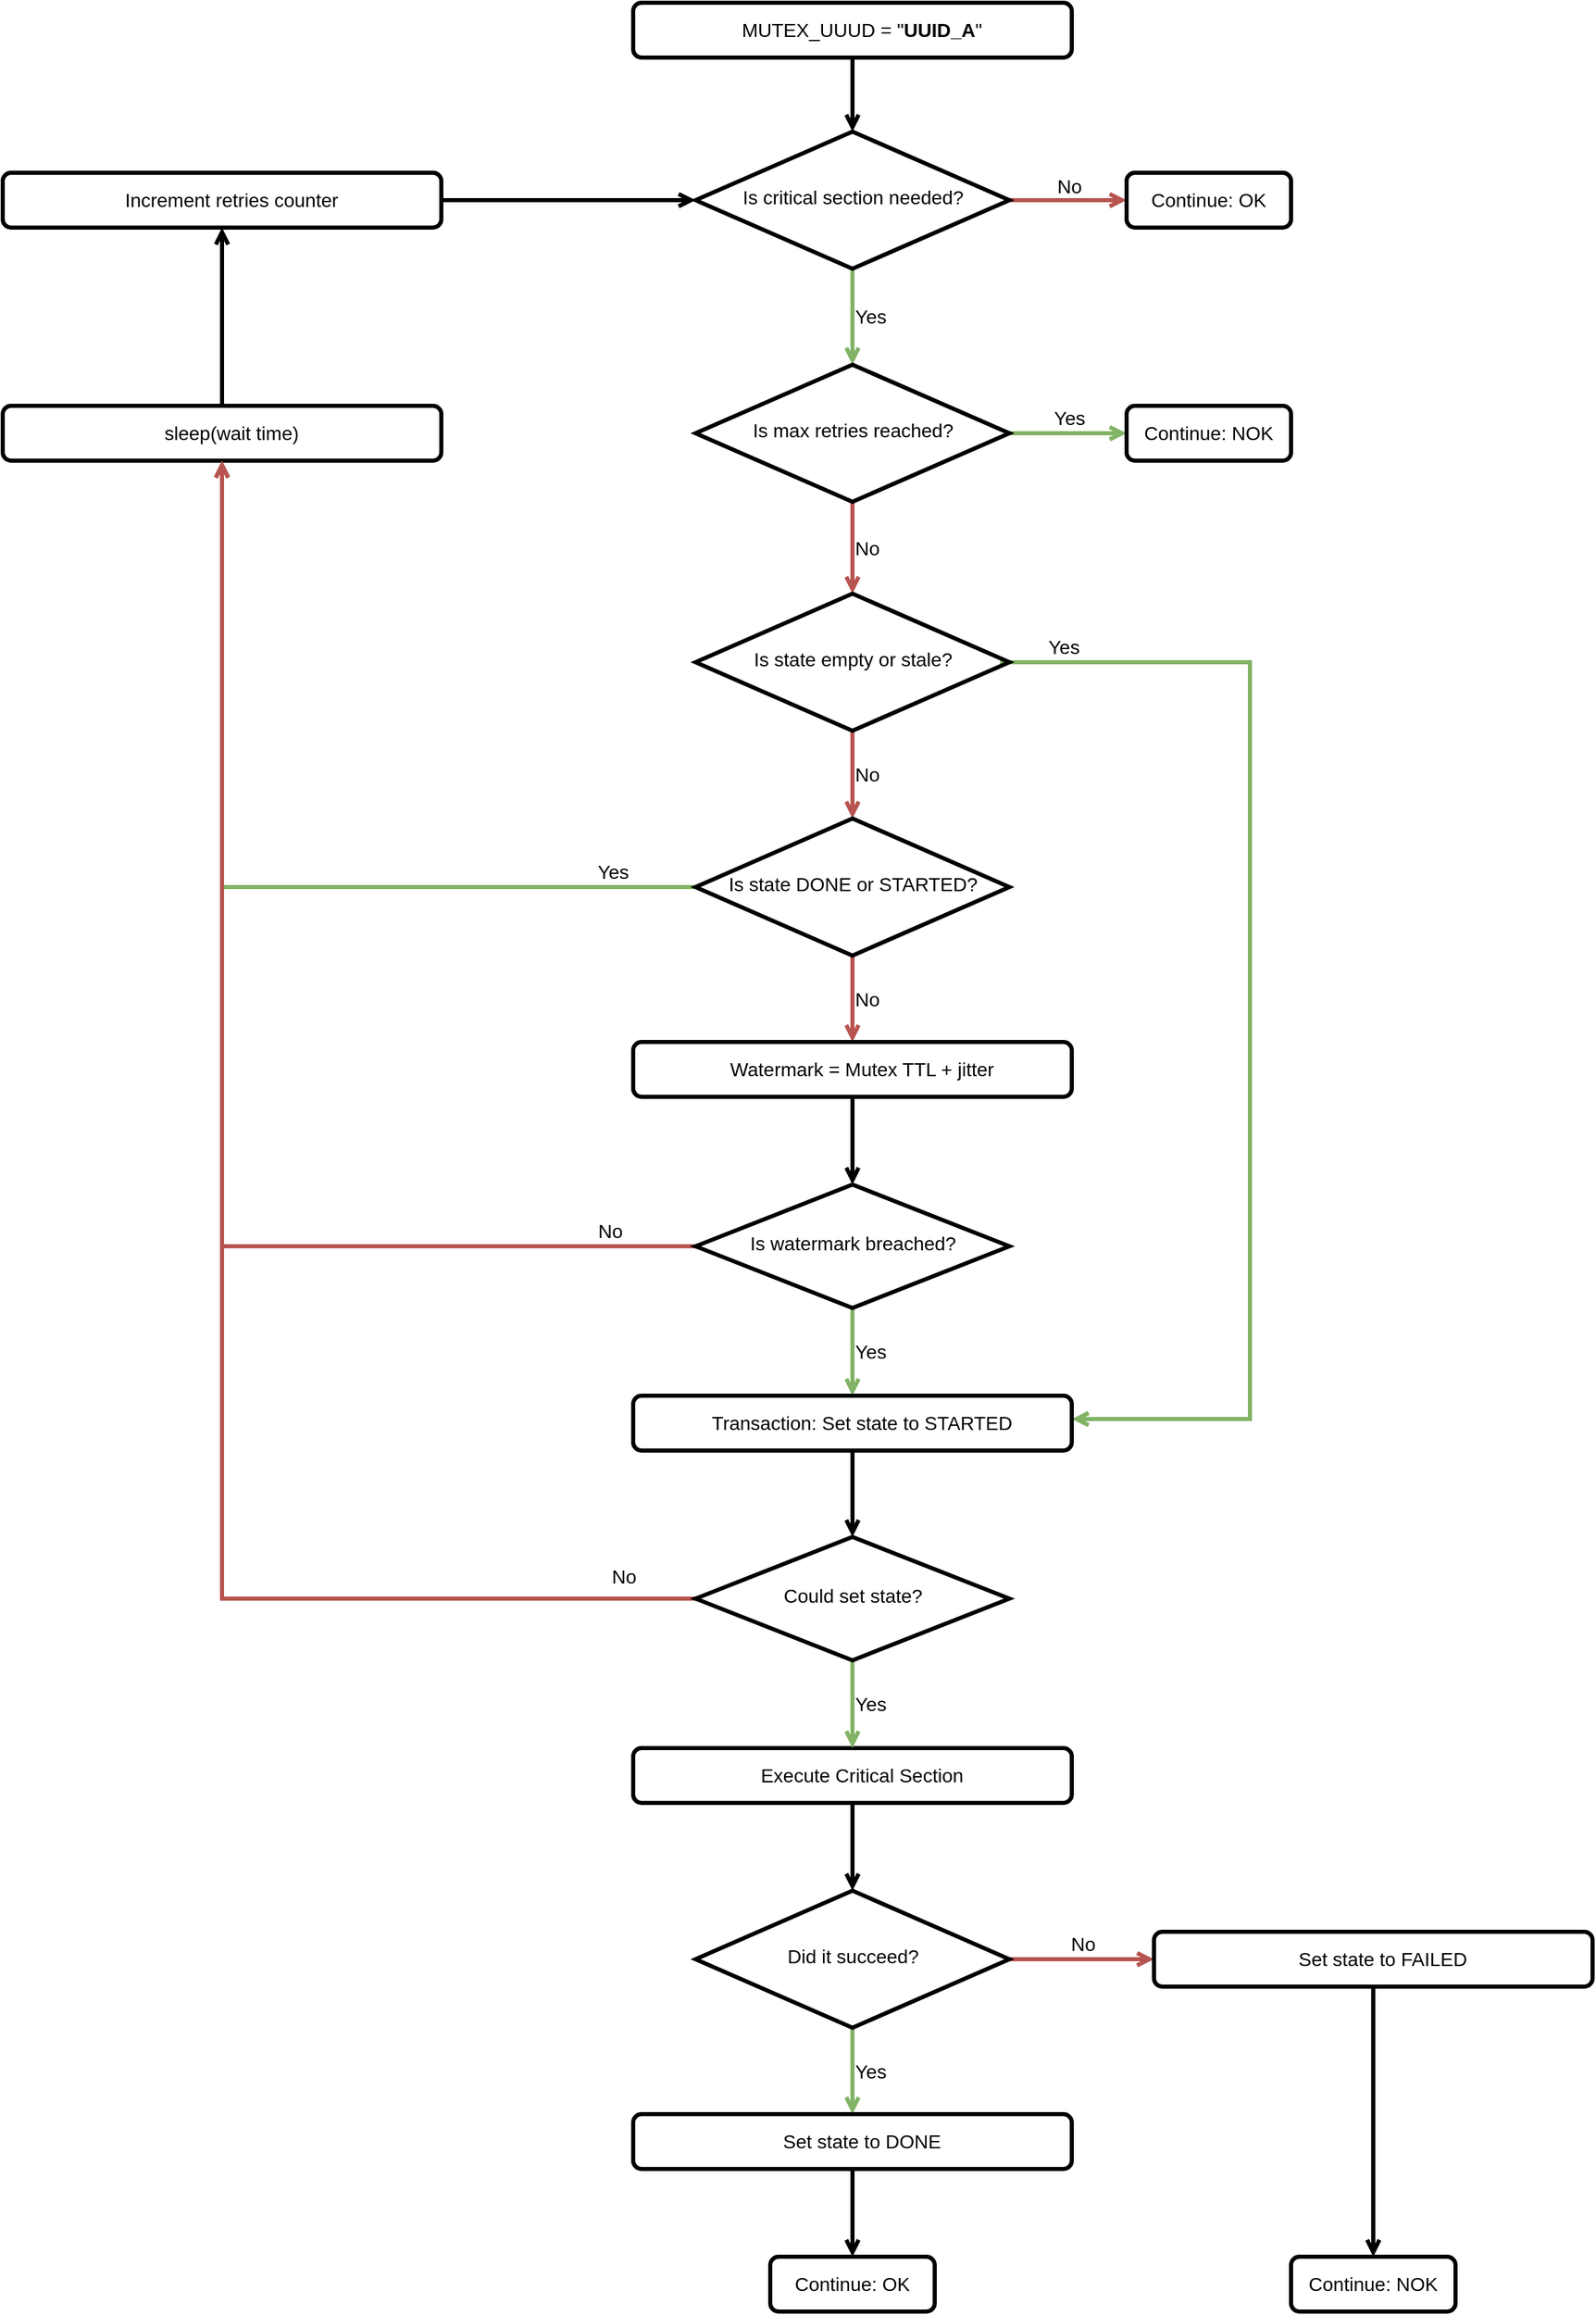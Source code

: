 <mxfile version="21.8.0" type="device" pages="2">
  <diagram id="C5RBs43oDa-KdzZeNtuy" name="Pseudo-code">
    <mxGraphModel dx="2901" dy="1125" grid="1" gridSize="10" guides="0" tooltips="1" connect="1" arrows="1" fold="1" page="1" pageScale="1" pageWidth="827" pageHeight="1169" background="none" math="0" shadow="0">
      <root>
        <mxCell id="WIyWlLk6GJQsqaUBKTNV-0" />
        <mxCell id="WIyWlLk6GJQsqaUBKTNV-1" parent="WIyWlLk6GJQsqaUBKTNV-0" />
        <mxCell id="WIyWlLk6GJQsqaUBKTNV-2" value="" style="rounded=0;html=1;jettySize=auto;orthogonalLoop=1;fontSize=14;endArrow=open;endFill=0;strokeWidth=3;shadow=0;labelBackgroundColor=none;edgeStyle=orthogonalEdgeStyle;fillOpacity=0;fontFamily=Helvetica;" parent="WIyWlLk6GJQsqaUBKTNV-1" source="WIyWlLk6GJQsqaUBKTNV-3" target="WIyWlLk6GJQsqaUBKTNV-6" edge="1">
          <mxGeometry relative="1" as="geometry" />
        </mxCell>
        <mxCell id="WIyWlLk6GJQsqaUBKTNV-3" value="&lt;div style=&quot;&quot;&gt;&lt;span style=&quot;background-color: initial;&quot;&gt;MUTEX_UUUD = &quot;&lt;/span&gt;&lt;b style=&quot;background-color: initial;&quot;&gt;UUID_A&lt;/b&gt;&lt;span style=&quot;background-color: initial;&quot;&gt;&quot;&lt;/span&gt;&lt;/div&gt;" style="rounded=1;whiteSpace=wrap;html=1;fontSize=14;glass=0;strokeWidth=3;shadow=0;fillOpacity=0;fontFamily=Helvetica;align=center;spacingLeft=14;" parent="WIyWlLk6GJQsqaUBKTNV-1" vertex="1">
          <mxGeometry x="60" y="66" width="320" height="40" as="geometry" />
        </mxCell>
        <mxCell id="WIyWlLk6GJQsqaUBKTNV-5" value="No" style="edgeStyle=orthogonalEdgeStyle;rounded=0;html=1;jettySize=auto;orthogonalLoop=1;fontSize=14;endArrow=open;endFill=0;strokeWidth=3;shadow=0;labelBackgroundColor=none;fillColor=#f8cecc;strokeColor=#b85450;fillOpacity=0;fontFamily=Helvetica;" parent="WIyWlLk6GJQsqaUBKTNV-1" source="WIyWlLk6GJQsqaUBKTNV-6" target="WIyWlLk6GJQsqaUBKTNV-7" edge="1">
          <mxGeometry y="10" relative="1" as="geometry">
            <mxPoint as="offset" />
          </mxGeometry>
        </mxCell>
        <mxCell id="wH9tmEgV7pdvaqk920Zh-4" value="Yes" style="edgeStyle=orthogonalEdgeStyle;rounded=0;orthogonalLoop=1;jettySize=auto;html=1;entryX=0.5;entryY=0;entryDx=0;entryDy=0;align=left;strokeWidth=3;fontSize=14;fillColor=#d5e8d4;strokeColor=#82b366;fillOpacity=0;endArrow=open;endFill=0;fontFamily=Helvetica;labelBackgroundColor=none;" parent="WIyWlLk6GJQsqaUBKTNV-1" source="WIyWlLk6GJQsqaUBKTNV-6" target="uwt_Rx-I2xHXQoSYDDEj-0" edge="1">
          <mxGeometry relative="1" as="geometry">
            <mxPoint x="220" y="320" as="targetPoint" />
          </mxGeometry>
        </mxCell>
        <mxCell id="WIyWlLk6GJQsqaUBKTNV-6" value="Is critical section needed?" style="rhombus;whiteSpace=wrap;html=1;shadow=0;fontFamily=Helvetica;fontSize=14;align=center;strokeWidth=3;spacing=6;spacingTop=-4;fillOpacity=0;" parent="WIyWlLk6GJQsqaUBKTNV-1" vertex="1">
          <mxGeometry x="105.5" y="160" width="229" height="100" as="geometry" />
        </mxCell>
        <mxCell id="WIyWlLk6GJQsqaUBKTNV-7" value="Continue: OK" style="rounded=1;whiteSpace=wrap;html=1;fontSize=14;glass=0;strokeWidth=3;shadow=0;fillOpacity=0;labelBackgroundColor=none;fillStyle=solid;fontFamily=Helvetica;fillColor=default;gradientColor=none;" parent="WIyWlLk6GJQsqaUBKTNV-1" vertex="1">
          <mxGeometry x="420" y="190" width="120" height="40" as="geometry" />
        </mxCell>
        <mxCell id="uwt_Rx-I2xHXQoSYDDEj-2" value="Yes" style="edgeStyle=orthogonalEdgeStyle;rounded=0;orthogonalLoop=1;jettySize=auto;html=1;fontFamily=Helvetica;fontSize=14;strokeWidth=3;endArrow=open;endFill=0;verticalAlign=bottom;fillColor=#d5e8d4;strokeColor=#82b366;labelBackgroundColor=none;" parent="WIyWlLk6GJQsqaUBKTNV-1" source="uwt_Rx-I2xHXQoSYDDEj-0" target="uwt_Rx-I2xHXQoSYDDEj-1" edge="1">
          <mxGeometry relative="1" as="geometry" />
        </mxCell>
        <mxCell id="uwt_Rx-I2xHXQoSYDDEj-7" value="No" style="edgeStyle=orthogonalEdgeStyle;rounded=0;orthogonalLoop=1;jettySize=auto;html=1;entryX=0.5;entryY=0;entryDx=0;entryDy=0;fontFamily=Helvetica;fontSize=14;strokeWidth=3;endArrow=open;endFill=0;align=left;fillColor=#f8cecc;strokeColor=#b85450;labelBackgroundColor=none;" parent="WIyWlLk6GJQsqaUBKTNV-1" source="uwt_Rx-I2xHXQoSYDDEj-0" target="uwt_Rx-I2xHXQoSYDDEj-3" edge="1">
          <mxGeometry relative="1" as="geometry" />
        </mxCell>
        <mxCell id="uwt_Rx-I2xHXQoSYDDEj-0" value="Is max retries reached?" style="rhombus;whiteSpace=wrap;html=1;shadow=0;fontFamily=Helvetica;fontSize=14;align=center;strokeWidth=3;spacing=6;spacingTop=-4;fillOpacity=0;" parent="WIyWlLk6GJQsqaUBKTNV-1" vertex="1">
          <mxGeometry x="105.5" y="330" width="229" height="100" as="geometry" />
        </mxCell>
        <mxCell id="uwt_Rx-I2xHXQoSYDDEj-1" value="Continue: NOK" style="rounded=1;whiteSpace=wrap;html=1;fontSize=14;glass=0;strokeWidth=3;shadow=0;fillOpacity=0;fillColor=none;strokeColor=#000000;gradientColor=none;labelBackgroundColor=none;fillStyle=dashed;fontFamily=Helvetica;" parent="WIyWlLk6GJQsqaUBKTNV-1" vertex="1">
          <mxGeometry x="420" y="360" width="120" height="40" as="geometry" />
        </mxCell>
        <mxCell id="uwt_Rx-I2xHXQoSYDDEj-8" value="No" style="edgeStyle=orthogonalEdgeStyle;rounded=0;orthogonalLoop=1;jettySize=auto;html=1;fontFamily=Helvetica;fontSize=14;strokeWidth=3;endArrow=open;endFill=0;align=left;fillColor=#f8cecc;strokeColor=#b85450;labelBackgroundColor=none;" parent="WIyWlLk6GJQsqaUBKTNV-1" source="uwt_Rx-I2xHXQoSYDDEj-3" target="uwt_Rx-I2xHXQoSYDDEj-4" edge="1">
          <mxGeometry relative="1" as="geometry" />
        </mxCell>
        <mxCell id="uwt_Rx-I2xHXQoSYDDEj-29" value="Yes" style="edgeStyle=orthogonalEdgeStyle;rounded=0;orthogonalLoop=1;jettySize=auto;html=1;entryX=1;entryY=0.5;entryDx=0;entryDy=0;fontSize=14;strokeWidth=3;endArrow=open;endFill=0;align=left;verticalAlign=bottom;fillColor=#d5e8d4;strokeColor=#82b366;labelBackgroundColor=none;" parent="WIyWlLk6GJQsqaUBKTNV-1" edge="1">
          <mxGeometry x="-0.923" relative="1" as="geometry">
            <mxPoint x="327.63" y="547" as="sourcePoint" />
            <mxPoint x="380" y="1099" as="targetPoint" />
            <Array as="points">
              <mxPoint x="510" y="547" />
              <mxPoint x="510" y="1099" />
            </Array>
            <mxPoint as="offset" />
          </mxGeometry>
        </mxCell>
        <mxCell id="uwt_Rx-I2xHXQoSYDDEj-3" value="Is state empty or stale?" style="rhombus;whiteSpace=wrap;html=1;shadow=0;fontFamily=Helvetica;fontSize=14;align=center;strokeWidth=3;spacing=6;spacingTop=-4;fillOpacity=0;" parent="WIyWlLk6GJQsqaUBKTNV-1" vertex="1">
          <mxGeometry x="105.5" y="497" width="229" height="100" as="geometry" />
        </mxCell>
        <mxCell id="uwt_Rx-I2xHXQoSYDDEj-9" value="No" style="edgeStyle=orthogonalEdgeStyle;rounded=0;orthogonalLoop=1;jettySize=auto;html=1;fontFamily=Helvetica;fontSize=14;strokeWidth=3;endArrow=open;endFill=0;align=left;fillColor=#f8cecc;strokeColor=#b85450;labelBackgroundColor=none;" parent="WIyWlLk6GJQsqaUBKTNV-1" source="uwt_Rx-I2xHXQoSYDDEj-4" target="uwt_Rx-I2xHXQoSYDDEj-6" edge="1">
          <mxGeometry relative="1" as="geometry" />
        </mxCell>
        <mxCell id="uwt_Rx-I2xHXQoSYDDEj-28" value="Yes" style="edgeStyle=orthogonalEdgeStyle;rounded=0;orthogonalLoop=1;jettySize=auto;html=1;entryX=0.5;entryY=1;entryDx=0;entryDy=0;fontSize=14;strokeWidth=3;endArrow=open;endFill=0;verticalAlign=bottom;fillColor=#d5e8d4;strokeColor=#82b366;labelBackgroundColor=none;" parent="WIyWlLk6GJQsqaUBKTNV-1" source="uwt_Rx-I2xHXQoSYDDEj-4" target="uwt_Rx-I2xHXQoSYDDEj-18" edge="1">
          <mxGeometry x="-0.815" relative="1" as="geometry">
            <mxPoint as="offset" />
          </mxGeometry>
        </mxCell>
        <mxCell id="uwt_Rx-I2xHXQoSYDDEj-4" value="Is state DONE or STARTED?" style="rhombus;whiteSpace=wrap;html=1;shadow=0;fontFamily=Helvetica;fontSize=14;align=center;strokeWidth=3;spacing=6;spacingTop=-4;fillOpacity=0;" parent="WIyWlLk6GJQsqaUBKTNV-1" vertex="1">
          <mxGeometry x="105.5" y="661" width="229" height="100" as="geometry" />
        </mxCell>
        <mxCell id="uwt_Rx-I2xHXQoSYDDEj-20" value="Yes" style="edgeStyle=orthogonalEdgeStyle;rounded=0;orthogonalLoop=1;jettySize=auto;html=1;entryX=0.5;entryY=0;entryDx=0;entryDy=0;fontSize=14;strokeWidth=3;align=left;endArrow=open;endFill=0;fillColor=#d5e8d4;strokeColor=#82b366;labelBackgroundColor=none;" parent="WIyWlLk6GJQsqaUBKTNV-1" source="uwt_Rx-I2xHXQoSYDDEj-5" target="uwt_Rx-I2xHXQoSYDDEj-11" edge="1">
          <mxGeometry relative="1" as="geometry" />
        </mxCell>
        <mxCell id="uwt_Rx-I2xHXQoSYDDEj-27" value="No" style="edgeStyle=orthogonalEdgeStyle;rounded=0;orthogonalLoop=1;jettySize=auto;html=1;fontSize=14;strokeWidth=3;endArrow=open;endFill=0;verticalAlign=bottom;fillColor=#f8cecc;strokeColor=#b85450;labelBackgroundColor=none;" parent="WIyWlLk6GJQsqaUBKTNV-1" source="uwt_Rx-I2xHXQoSYDDEj-5" target="uwt_Rx-I2xHXQoSYDDEj-18" edge="1">
          <mxGeometry x="-0.863" relative="1" as="geometry">
            <mxPoint as="offset" />
          </mxGeometry>
        </mxCell>
        <mxCell id="uwt_Rx-I2xHXQoSYDDEj-5" value="Is watermark breached?" style="rhombus;whiteSpace=wrap;html=1;shadow=0;fontFamily=Helvetica;fontSize=14;align=center;strokeWidth=3;spacing=6;spacingTop=-4;fillOpacity=0;" parent="WIyWlLk6GJQsqaUBKTNV-1" vertex="1">
          <mxGeometry x="105.5" y="928" width="229" height="90" as="geometry" />
        </mxCell>
        <mxCell id="uwt_Rx-I2xHXQoSYDDEj-10" style="edgeStyle=orthogonalEdgeStyle;rounded=0;orthogonalLoop=1;jettySize=auto;html=1;fontFamily=Helvetica;fontSize=14;strokeWidth=3;endArrow=open;endFill=0;" parent="WIyWlLk6GJQsqaUBKTNV-1" source="uwt_Rx-I2xHXQoSYDDEj-6" target="uwt_Rx-I2xHXQoSYDDEj-5" edge="1">
          <mxGeometry relative="1" as="geometry" />
        </mxCell>
        <mxCell id="uwt_Rx-I2xHXQoSYDDEj-6" value="Watermark = Mutex TTL + jitter" style="rounded=1;whiteSpace=wrap;html=1;fontSize=14;glass=0;strokeWidth=3;shadow=0;fillOpacity=0;fontFamily=Helvetica;align=center;spacingLeft=14;" parent="WIyWlLk6GJQsqaUBKTNV-1" vertex="1">
          <mxGeometry x="60" y="824" width="320" height="40" as="geometry" />
        </mxCell>
        <mxCell id="uwt_Rx-I2xHXQoSYDDEj-31" style="edgeStyle=orthogonalEdgeStyle;rounded=0;orthogonalLoop=1;jettySize=auto;html=1;fontSize=14;strokeWidth=3;endArrow=open;endFill=0;" parent="WIyWlLk6GJQsqaUBKTNV-1" source="uwt_Rx-I2xHXQoSYDDEj-11" target="uwt_Rx-I2xHXQoSYDDEj-30" edge="1">
          <mxGeometry relative="1" as="geometry" />
        </mxCell>
        <mxCell id="uwt_Rx-I2xHXQoSYDDEj-11" value="Transaction: Set state to STARTED" style="rounded=1;whiteSpace=wrap;html=1;fontSize=14;glass=0;strokeWidth=3;shadow=0;fillOpacity=0;fontFamily=Helvetica;align=center;spacingLeft=14;" parent="WIyWlLk6GJQsqaUBKTNV-1" vertex="1">
          <mxGeometry x="60" y="1082" width="320" height="40" as="geometry" />
        </mxCell>
        <mxCell id="uwt_Rx-I2xHXQoSYDDEj-15" style="edgeStyle=orthogonalEdgeStyle;rounded=0;orthogonalLoop=1;jettySize=auto;html=1;fontFamily=Helvetica;fontSize=14;strokeWidth=3;endArrow=open;endFill=0;" parent="WIyWlLk6GJQsqaUBKTNV-1" source="uwt_Rx-I2xHXQoSYDDEj-12" target="uwt_Rx-I2xHXQoSYDDEj-14" edge="1">
          <mxGeometry relative="1" as="geometry" />
        </mxCell>
        <mxCell id="uwt_Rx-I2xHXQoSYDDEj-12" value="Execute Critical Section" style="rounded=1;whiteSpace=wrap;html=1;fontSize=14;glass=0;strokeWidth=3;shadow=0;fillOpacity=0;fontFamily=Helvetica;align=center;spacingLeft=14;" parent="WIyWlLk6GJQsqaUBKTNV-1" vertex="1">
          <mxGeometry x="60" y="1339" width="320" height="40" as="geometry" />
        </mxCell>
        <mxCell id="uwt_Rx-I2xHXQoSYDDEj-21" value="No" style="edgeStyle=orthogonalEdgeStyle;rounded=0;orthogonalLoop=1;jettySize=auto;html=1;fontSize=14;strokeWidth=3;endArrow=open;endFill=0;verticalAlign=bottom;fillColor=#f8cecc;strokeColor=#b85450;labelBackgroundColor=none;" parent="WIyWlLk6GJQsqaUBKTNV-1" source="uwt_Rx-I2xHXQoSYDDEj-14" target="uwt_Rx-I2xHXQoSYDDEj-17" edge="1">
          <mxGeometry relative="1" as="geometry" />
        </mxCell>
        <mxCell id="uwt_Rx-I2xHXQoSYDDEj-22" value="Yes" style="edgeStyle=orthogonalEdgeStyle;rounded=0;orthogonalLoop=1;jettySize=auto;html=1;fontSize=14;strokeWidth=3;endArrow=open;endFill=0;align=left;fillColor=#d5e8d4;strokeColor=#82b366;labelBackgroundColor=none;" parent="WIyWlLk6GJQsqaUBKTNV-1" source="uwt_Rx-I2xHXQoSYDDEj-14" target="uwt_Rx-I2xHXQoSYDDEj-16" edge="1">
          <mxGeometry relative="1" as="geometry" />
        </mxCell>
        <mxCell id="uwt_Rx-I2xHXQoSYDDEj-14" value="Did it succeed?" style="rhombus;whiteSpace=wrap;html=1;shadow=0;fontFamily=Helvetica;fontSize=14;align=center;strokeWidth=3;spacing=6;spacingTop=-4;fillOpacity=0;" parent="WIyWlLk6GJQsqaUBKTNV-1" vertex="1">
          <mxGeometry x="105.5" y="1443" width="229" height="100" as="geometry" />
        </mxCell>
        <mxCell id="uwt_Rx-I2xHXQoSYDDEj-25" style="edgeStyle=orthogonalEdgeStyle;rounded=0;orthogonalLoop=1;jettySize=auto;html=1;fontSize=14;strokeWidth=3;endArrow=open;endFill=0;" parent="WIyWlLk6GJQsqaUBKTNV-1" source="uwt_Rx-I2xHXQoSYDDEj-16" target="uwt_Rx-I2xHXQoSYDDEj-23" edge="1">
          <mxGeometry relative="1" as="geometry" />
        </mxCell>
        <mxCell id="uwt_Rx-I2xHXQoSYDDEj-16" value="Set state to DONE" style="rounded=1;whiteSpace=wrap;html=1;fontSize=14;glass=0;strokeWidth=3;shadow=0;fillOpacity=0;fontFamily=Helvetica;align=center;spacingLeft=14;" parent="WIyWlLk6GJQsqaUBKTNV-1" vertex="1">
          <mxGeometry x="60" y="1606" width="320" height="40" as="geometry" />
        </mxCell>
        <mxCell id="uwt_Rx-I2xHXQoSYDDEj-26" style="edgeStyle=orthogonalEdgeStyle;rounded=0;orthogonalLoop=1;jettySize=auto;html=1;fontSize=14;strokeWidth=3;endArrow=open;endFill=0;" parent="WIyWlLk6GJQsqaUBKTNV-1" source="uwt_Rx-I2xHXQoSYDDEj-17" target="uwt_Rx-I2xHXQoSYDDEj-24" edge="1">
          <mxGeometry relative="1" as="geometry" />
        </mxCell>
        <mxCell id="uwt_Rx-I2xHXQoSYDDEj-17" value="Set state to FAILED" style="rounded=1;whiteSpace=wrap;html=1;fontSize=14;glass=0;strokeWidth=3;shadow=0;fillOpacity=0;fontFamily=Helvetica;align=center;spacingLeft=14;" parent="WIyWlLk6GJQsqaUBKTNV-1" vertex="1">
          <mxGeometry x="440" y="1473" width="320" height="40" as="geometry" />
        </mxCell>
        <mxCell id="uwt_Rx-I2xHXQoSYDDEj-34" style="edgeStyle=orthogonalEdgeStyle;rounded=0;orthogonalLoop=1;jettySize=auto;html=1;fontSize=14;strokeWidth=3;endArrow=open;endFill=0;" parent="WIyWlLk6GJQsqaUBKTNV-1" source="uwt_Rx-I2xHXQoSYDDEj-18" target="uwt_Rx-I2xHXQoSYDDEj-19" edge="1">
          <mxGeometry relative="1" as="geometry" />
        </mxCell>
        <mxCell id="uwt_Rx-I2xHXQoSYDDEj-18" value="sleep(wait time)" style="rounded=1;whiteSpace=wrap;html=1;fontSize=14;glass=0;strokeWidth=3;shadow=0;fillOpacity=0;fontFamily=Helvetica;align=center;spacingLeft=14;" parent="WIyWlLk6GJQsqaUBKTNV-1" vertex="1">
          <mxGeometry x="-400" y="360" width="320" height="40" as="geometry" />
        </mxCell>
        <mxCell id="uwt_Rx-I2xHXQoSYDDEj-35" style="edgeStyle=orthogonalEdgeStyle;rounded=0;orthogonalLoop=1;jettySize=auto;html=1;fontSize=14;strokeWidth=3;endArrow=open;endFill=0;" parent="WIyWlLk6GJQsqaUBKTNV-1" source="uwt_Rx-I2xHXQoSYDDEj-19" target="WIyWlLk6GJQsqaUBKTNV-6" edge="1">
          <mxGeometry relative="1" as="geometry" />
        </mxCell>
        <mxCell id="uwt_Rx-I2xHXQoSYDDEj-19" value="Increment retries counter" style="rounded=1;whiteSpace=wrap;html=1;fontSize=14;glass=0;strokeWidth=3;shadow=0;fillOpacity=0;fontFamily=Helvetica;align=center;spacingLeft=14;" parent="WIyWlLk6GJQsqaUBKTNV-1" vertex="1">
          <mxGeometry x="-400" y="190" width="320" height="40" as="geometry" />
        </mxCell>
        <mxCell id="uwt_Rx-I2xHXQoSYDDEj-23" value="Continue: OK" style="rounded=1;whiteSpace=wrap;html=1;fontSize=14;glass=0;strokeWidth=3;shadow=0;fillOpacity=0;fillColor=none;strokeColor=#000000;gradientColor=none;labelBackgroundColor=none;fillStyle=dashed;fontFamily=Helvetica;" parent="WIyWlLk6GJQsqaUBKTNV-1" vertex="1">
          <mxGeometry x="160" y="1710" width="120" height="40" as="geometry" />
        </mxCell>
        <mxCell id="uwt_Rx-I2xHXQoSYDDEj-24" value="Continue: NOK" style="rounded=1;whiteSpace=wrap;html=1;fontSize=14;glass=0;strokeWidth=3;shadow=0;fillOpacity=0;fillColor=none;strokeColor=#000000;gradientColor=none;labelBackgroundColor=none;fillStyle=dashed;fontFamily=Helvetica;" parent="WIyWlLk6GJQsqaUBKTNV-1" vertex="1">
          <mxGeometry x="540" y="1710" width="120" height="40" as="geometry" />
        </mxCell>
        <mxCell id="uwt_Rx-I2xHXQoSYDDEj-32" value="Yes" style="edgeStyle=orthogonalEdgeStyle;rounded=0;orthogonalLoop=1;jettySize=auto;html=1;entryX=0.5;entryY=0;entryDx=0;entryDy=0;fontSize=14;strokeWidth=3;endArrow=open;endFill=0;align=left;fillColor=#d5e8d4;strokeColor=#82b366;labelBackgroundColor=none;" parent="WIyWlLk6GJQsqaUBKTNV-1" source="uwt_Rx-I2xHXQoSYDDEj-30" target="uwt_Rx-I2xHXQoSYDDEj-12" edge="1">
          <mxGeometry relative="1" as="geometry" />
        </mxCell>
        <mxCell id="uwt_Rx-I2xHXQoSYDDEj-33" value="No" style="edgeStyle=orthogonalEdgeStyle;rounded=0;orthogonalLoop=1;jettySize=auto;html=1;fontSize=14;strokeWidth=3;endArrow=open;endFill=0;verticalAlign=bottom;fillColor=#f8cecc;strokeColor=#b85450;labelBackgroundColor=none;" parent="WIyWlLk6GJQsqaUBKTNV-1" source="uwt_Rx-I2xHXQoSYDDEj-30" target="uwt_Rx-I2xHXQoSYDDEj-18" edge="1">
          <mxGeometry x="-0.91" y="-5" relative="1" as="geometry">
            <mxPoint as="offset" />
          </mxGeometry>
        </mxCell>
        <mxCell id="uwt_Rx-I2xHXQoSYDDEj-30" value="Could set state?" style="rhombus;whiteSpace=wrap;html=1;shadow=0;fontFamily=Helvetica;fontSize=14;align=center;strokeWidth=3;spacing=6;spacingTop=-4;fillOpacity=0;" parent="WIyWlLk6GJQsqaUBKTNV-1" vertex="1">
          <mxGeometry x="105.5" y="1185" width="229" height="90" as="geometry" />
        </mxCell>
      </root>
    </mxGraphModel>
  </diagram>
  <diagram id="OCVsoX4vTQTmIREHDqqq" name="State-machine">
    <mxGraphModel dx="2924" dy="1125" grid="1" gridSize="10" guides="1" tooltips="1" connect="1" arrows="1" fold="1" page="1" pageScale="1" pageWidth="850" pageHeight="1100" math="0" shadow="0">
      <root>
        <mxCell id="0" />
        <mxCell id="1" parent="0" />
        <mxCell id="-zcSG6ksMzzNaXR6Xagc-13" value="[critical section DONE]" style="edgeStyle=orthogonalEdgeStyle;rounded=0;orthogonalLoop=1;jettySize=auto;html=1;strokeWidth=3;endArrow=open;endFill=0;fontSize=14;align=left;fontFamily=Courier New;labelBackgroundColor=none;" parent="1" source="-zcSG6ksMzzNaXR6Xagc-1" target="-zcSG6ksMzzNaXR6Xagc-12" edge="1">
          <mxGeometry relative="1" as="geometry" />
        </mxCell>
        <mxCell id="-zcSG6ksMzzNaXR6Xagc-1" value="Critical Section" style="rounded=1;whiteSpace=wrap;html=1;verticalAlign=top;fontStyle=1;fontFamily=Courier New;fontSize=14;strokeWidth=3;fillColor=none;labelBackgroundColor=none;" parent="1" vertex="1">
          <mxGeometry x="-30" y="880" width="410" height="850" as="geometry" />
        </mxCell>
        <mxCell id="qGIeErKOeueNj0efP9LV-23" value="" style="ellipse;html=1;shape=startState;fillColor=#000000;strokeColor=#000000;strokeWidth=3;fontSize=14;labelBackgroundColor=none;" parent="1" vertex="1">
          <mxGeometry x="110" y="910" width="30" height="30" as="geometry" />
        </mxCell>
        <mxCell id="qGIeErKOeueNj0efP9LV-24" value="/needs critical section?" style="edgeStyle=orthogonalEdgeStyle;html=1;verticalAlign=bottom;endArrow=open;endSize=8;strokeColor=#000000;rounded=0;entryX=0.5;entryY=0;entryDx=0;entryDy=0;align=left;strokeWidth=3;fontSize=14;fontFamily=Courier New;endFill=0;labelBackgroundColor=none;" parent="1" source="qGIeErKOeueNj0efP9LV-23" target="qGIeErKOeueNj0efP9LV-25" edge="1">
          <mxGeometry relative="1" as="geometry">
            <mxPoint x="125" y="1000" as="targetPoint" />
          </mxGeometry>
        </mxCell>
        <mxCell id="qGIeErKOeueNj0efP9LV-27" value="[YES]" style="edgeStyle=orthogonalEdgeStyle;rounded=0;orthogonalLoop=1;jettySize=auto;html=1;strokeColor=#000000;strokeWidth=3;fontSize=14;align=left;fontFamily=Courier New;endArrow=open;endFill=0;labelBackgroundColor=none;" parent="1" source="qGIeErKOeueNj0efP9LV-25" target="qGIeErKOeueNj0efP9LV-26" edge="1">
          <mxGeometry relative="1" as="geometry" />
        </mxCell>
        <mxCell id="qGIeErKOeueNj0efP9LV-38" value="[NO]" style="edgeStyle=orthogonalEdgeStyle;rounded=0;orthogonalLoop=1;jettySize=auto;html=1;entryX=0;entryY=0.5;entryDx=0;entryDy=0;strokeColor=#000000;strokeWidth=3;verticalAlign=bottom;fontSize=14;fontFamily=Courier New;endArrow=open;endFill=0;labelBackgroundColor=none;" parent="1" source="qGIeErKOeueNj0efP9LV-25" target="qGIeErKOeueNj0efP9LV-37" edge="1">
          <mxGeometry relative="1" as="geometry" />
        </mxCell>
        <mxCell id="qGIeErKOeueNj0efP9LV-25" value="" style="rhombus;whiteSpace=wrap;html=1;strokeColor=#000000;strokeWidth=3;fontSize=14;labelBackgroundColor=none;fillColor=none;" parent="1" vertex="1">
          <mxGeometry x="102.5" y="1010" width="45" height="45" as="geometry" />
        </mxCell>
        <mxCell id="qGIeErKOeueNj0efP9LV-30" value="/check has critical section?" style="edgeStyle=orthogonalEdgeStyle;rounded=0;orthogonalLoop=1;jettySize=auto;html=1;align=left;strokeColor=#000000;strokeWidth=3;fontSize=14;fontFamily=Courier New;endArrow=open;endFill=0;labelBackgroundColor=none;" parent="1" source="qGIeErKOeueNj0efP9LV-26" target="qGIeErKOeueNj0efP9LV-29" edge="1">
          <mxGeometry relative="1" as="geometry" />
        </mxCell>
        <mxCell id="qGIeErKOeueNj0efP9LV-26" value="Acquire critical section" style="rounded=1;whiteSpace=wrap;html=1;strokeColor=#000000;strokeWidth=3;fontSize=14;labelBackgroundColor=none;fillColor=none;" parent="1" vertex="1">
          <mxGeometry x="36.25" y="1130" width="177.5" height="60" as="geometry" />
        </mxCell>
        <mxCell id="qGIeErKOeueNj0efP9LV-32" value="[YES]" style="edgeStyle=orthogonalEdgeStyle;rounded=0;orthogonalLoop=1;jettySize=auto;html=1;strokeColor=#000000;strokeWidth=3;align=left;fontSize=14;fontFamily=Courier New;endArrow=open;endFill=0;labelBackgroundColor=none;" parent="1" source="qGIeErKOeueNj0efP9LV-29" target="qGIeErKOeueNj0efP9LV-31" edge="1">
          <mxGeometry relative="1" as="geometry" />
        </mxCell>
        <mxCell id="-zcSG6ksMzzNaXR6Xagc-5" value="[NO]" style="edgeStyle=orthogonalEdgeStyle;rounded=0;orthogonalLoop=1;jettySize=auto;html=1;entryX=0.5;entryY=0;entryDx=0;entryDy=0;strokeWidth=3;verticalAlign=bottom;fontSize=14;fontFamily=Courier New;endArrow=open;endFill=0;labelBackgroundColor=none;" parent="1" source="qGIeErKOeueNj0efP9LV-29" target="-zcSG6ksMzzNaXR6Xagc-1" edge="1">
          <mxGeometry x="-0.9" relative="1" as="geometry">
            <Array as="points">
              <mxPoint x="440" y="1273" />
              <mxPoint x="440" y="830" />
              <mxPoint x="175" y="830" />
            </Array>
            <mxPoint x="1" as="offset" />
          </mxGeometry>
        </mxCell>
        <mxCell id="qGIeErKOeueNj0efP9LV-29" value="" style="rhombus;whiteSpace=wrap;html=1;strokeColor=#000000;strokeWidth=3;fontSize=14;labelBackgroundColor=none;fillColor=none;" parent="1" vertex="1">
          <mxGeometry x="102.5" y="1250" width="45" height="45" as="geometry" />
        </mxCell>
        <mxCell id="qGIeErKOeueNj0efP9LV-34" style="edgeStyle=orthogonalEdgeStyle;rounded=0;orthogonalLoop=1;jettySize=auto;html=1;strokeColor=#000000;strokeWidth=3;fontSize=14;endArrow=open;endFill=0;labelBackgroundColor=none;" parent="1" source="qGIeErKOeueNj0efP9LV-31" target="qGIeErKOeueNj0efP9LV-33" edge="1">
          <mxGeometry relative="1" as="geometry" />
        </mxCell>
        <mxCell id="qGIeErKOeueNj0efP9LV-31" value="Execute critical section" style="rounded=1;whiteSpace=wrap;html=1;strokeColor=#000000;strokeWidth=3;fontSize=14;labelBackgroundColor=none;fillColor=none;" parent="1" vertex="1">
          <mxGeometry x="36.25" y="1370" width="177.5" height="60" as="geometry" />
        </mxCell>
        <mxCell id="qGIeErKOeueNj0efP9LV-36" style="edgeStyle=orthogonalEdgeStyle;rounded=0;orthogonalLoop=1;jettySize=auto;html=1;entryX=0.5;entryY=0;entryDx=0;entryDy=0;strokeColor=#000000;strokeWidth=3;fontSize=14;endArrow=open;endFill=0;labelBackgroundColor=none;" parent="1" source="qGIeErKOeueNj0efP9LV-33" target="qGIeErKOeueNj0efP9LV-35" edge="1">
          <mxGeometry relative="1" as="geometry" />
        </mxCell>
        <mxCell id="qGIeErKOeueNj0efP9LV-33" value="Mark critical section as &lt;b style=&quot;font-size: 14px;&quot;&gt;DONE&lt;/b&gt;" style="rounded=1;whiteSpace=wrap;html=1;strokeColor=#000000;strokeWidth=3;fontSize=14;labelBackgroundColor=none;fillColor=none;" parent="1" vertex="1">
          <mxGeometry x="8.75" y="1510" width="232.5" height="60" as="geometry" />
        </mxCell>
        <mxCell id="qGIeErKOeueNj0efP9LV-35" value="" style="ellipse;html=1;shape=endState;fillColor=#000000;strokeColor=#000000;strokeWidth=3;fontSize=14;labelBackgroundColor=none;" parent="1" vertex="1">
          <mxGeometry x="110" y="1650" width="30" height="30" as="geometry" />
        </mxCell>
        <mxCell id="qGIeErKOeueNj0efP9LV-37" value="" style="ellipse;html=1;shape=endState;fillColor=#000000;strokeColor=#000000;strokeWidth=3;fontSize=14;labelBackgroundColor=none;" parent="1" vertex="1">
          <mxGeometry x="280" y="1017.5" width="30" height="30" as="geometry" />
        </mxCell>
        <mxCell id="-zcSG6ksMzzNaXR6Xagc-7" style="edgeStyle=orthogonalEdgeStyle;rounded=0;orthogonalLoop=1;jettySize=auto;html=1;strokeWidth=3;endArrow=open;endFill=0;entryX=0.5;entryY=0;entryDx=0;entryDy=0;labelBackgroundColor=none;" parent="1" source="-zcSG6ksMzzNaXR6Xagc-6" target="-zcSG6ksMzzNaXR6Xagc-8" edge="1">
          <mxGeometry relative="1" as="geometry">
            <mxPoint x="160" y="880" as="targetPoint" />
          </mxGeometry>
        </mxCell>
        <mxCell id="-zcSG6ksMzzNaXR6Xagc-6" value="" style="ellipse;html=1;shape=startState;fillColor=#000000;strokeColor=#000000;strokeWidth=3;fontSize=14;labelBackgroundColor=none;" parent="1" vertex="1">
          <mxGeometry x="160" y="610" width="30" height="30" as="geometry" />
        </mxCell>
        <mxCell id="-zcSG6ksMzzNaXR6Xagc-11" style="edgeStyle=orthogonalEdgeStyle;rounded=0;orthogonalLoop=1;jettySize=auto;html=1;strokeWidth=3;endArrow=open;endFill=0;labelBackgroundColor=none;" parent="1" source="-zcSG6ksMzzNaXR6Xagc-8" target="-zcSG6ksMzzNaXR6Xagc-1" edge="1">
          <mxGeometry relative="1" as="geometry" />
        </mxCell>
        <mxCell id="-zcSG6ksMzzNaXR6Xagc-8" value="NON-critical section code" style="rounded=1;whiteSpace=wrap;html=1;strokeWidth=3;fontSize=14;labelBackgroundColor=none;fillColor=none;" parent="1" vertex="1">
          <mxGeometry x="80" y="730" width="190" height="60" as="geometry" />
        </mxCell>
        <mxCell id="-zcSG6ksMzzNaXR6Xagc-15" style="edgeStyle=orthogonalEdgeStyle;rounded=0;orthogonalLoop=1;jettySize=auto;html=1;entryX=0.5;entryY=0;entryDx=0;entryDy=0;strokeWidth=3;endArrow=open;endFill=0;labelBackgroundColor=none;" parent="1" source="-zcSG6ksMzzNaXR6Xagc-12" target="-zcSG6ksMzzNaXR6Xagc-14" edge="1">
          <mxGeometry relative="1" as="geometry" />
        </mxCell>
        <mxCell id="-zcSG6ksMzzNaXR6Xagc-12" value="NON-critical section code" style="rounded=1;whiteSpace=wrap;html=1;strokeWidth=3;fontSize=14;labelBackgroundColor=none;fillColor=none;" parent="1" vertex="1">
          <mxGeometry x="80" y="1810" width="190" height="60" as="geometry" />
        </mxCell>
        <mxCell id="-zcSG6ksMzzNaXR6Xagc-14" value="" style="ellipse;html=1;shape=endState;fillColor=#000000;strokeColor=#000000;strokeWidth=3;fontSize=14;labelBackgroundColor=none;" parent="1" vertex="1">
          <mxGeometry x="160" y="1950" width="30" height="30" as="geometry" />
        </mxCell>
      </root>
    </mxGraphModel>
  </diagram>
</mxfile>

